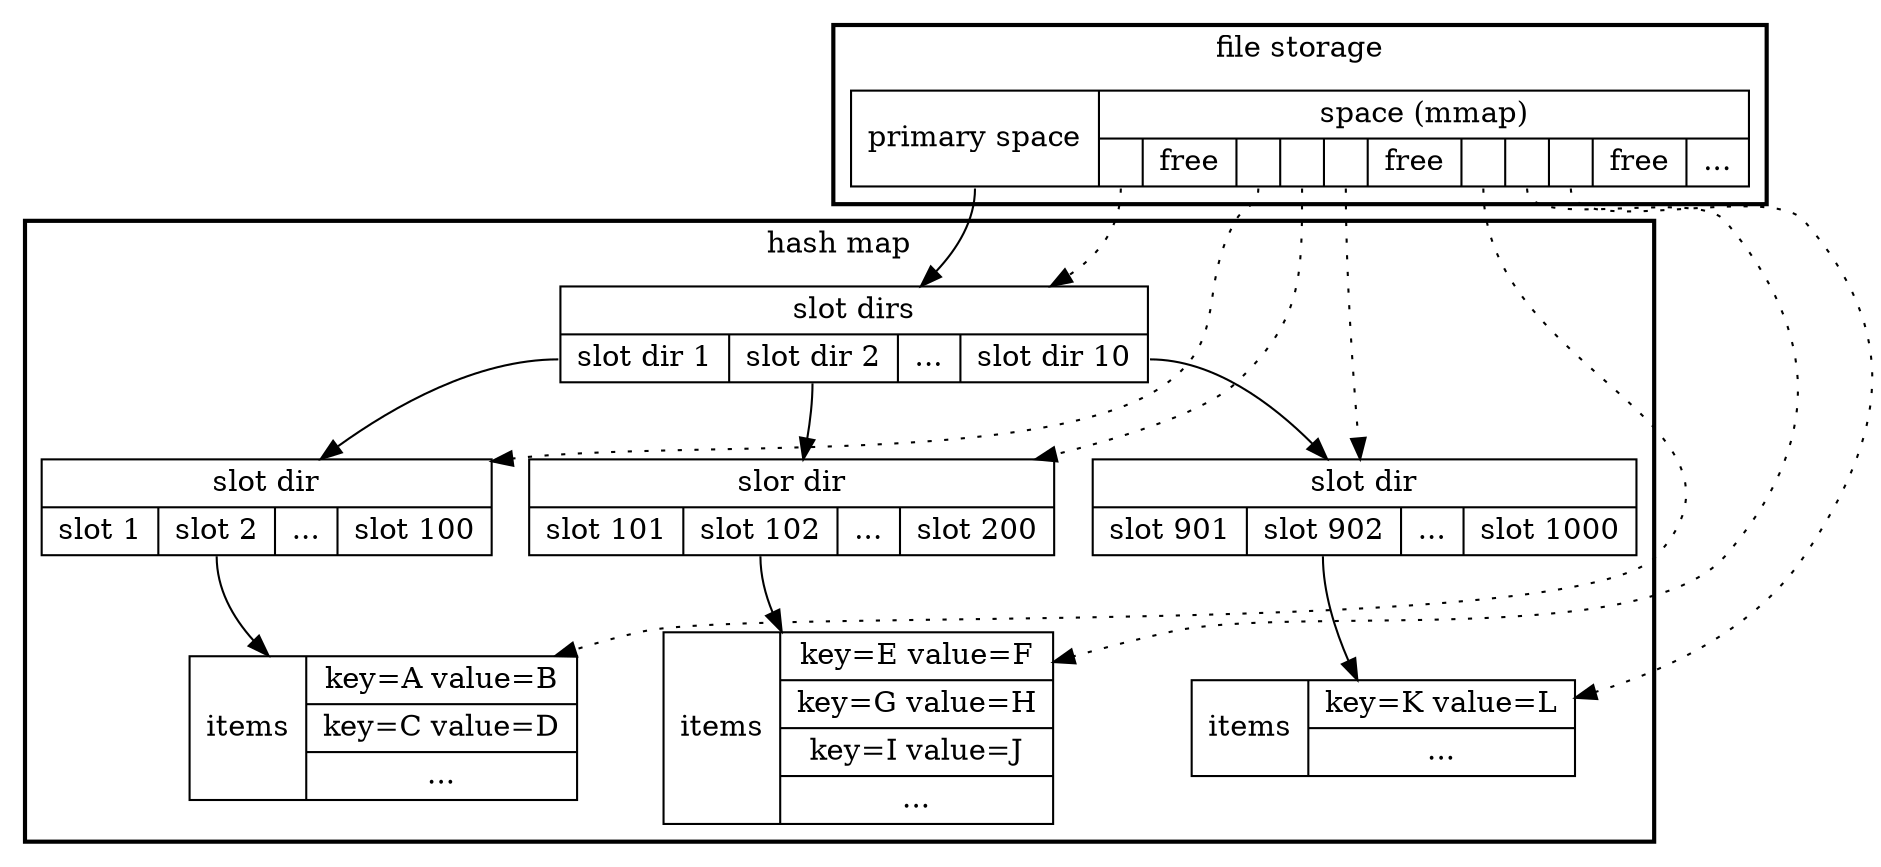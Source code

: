 digraph G {
  node [shape = record];

  subgraph cluster1 {
    label = "file storage"
    style = bold

    file_storage [label = "<p1>primary space|{space (mmap)|{<p2>|free|<p3>|<p4>|<p5>|free|<p6>|<p7>|<p8>|free|...}}"]
  }

  subgraph cluster2 {
    label = "hash map"
    style = bold

    slot_dirs [label = "{slot dirs|{<p1>slot dir 1|<p2>slot dir 2|...|<p3>slot dir 10}}"]
    slot_dir1 [label = "{slot dir|{<p1>slot 1|<p2>slot 2|...|<p3>slot 100}}"]
    slot_dir2 [label = "{slor dir|{<p1>slot 101|<p2>slot 102|...|<p3>slot 200}}"]
    slot_dir3 [label = "{slot dir|{<p1>slot 901|<p2>slot 902|...|<p3>slot 1000}}"]
    items1 [label = "items|{key=A value=B|key=C value=D|...}"]
    items2 [label = "items|{key=E value=F|key=G value=H|key=I value=J|...}"]
    items3 [label = "items|{key=K value=L|...}"]

    slot_dirs:p1 -> slot_dir1
    slot_dirs:p2 -> slot_dir2
    slot_dirs:p3 -> slot_dir3
    slot_dir1:p2 -> items1
    slot_dir2:p2 -> items2
    slot_dir3:p2 -> items3
  }

  file_storage:p1 -> slot_dirs
  file_storage:p2 -> slot_dirs [style = dotted]
  file_storage:p3 -> slot_dir1 [style = dotted]
  file_storage:p4 -> slot_dir2 [style = dotted]
  file_storage:p5 -> slot_dir3 [style = dotted]
  file_storage:p6 -> items1 [style = dotted]
  file_storage:p7 -> items2 [style = dotted]
  file_storage:p8 -> items3 [style = dotted]
}
